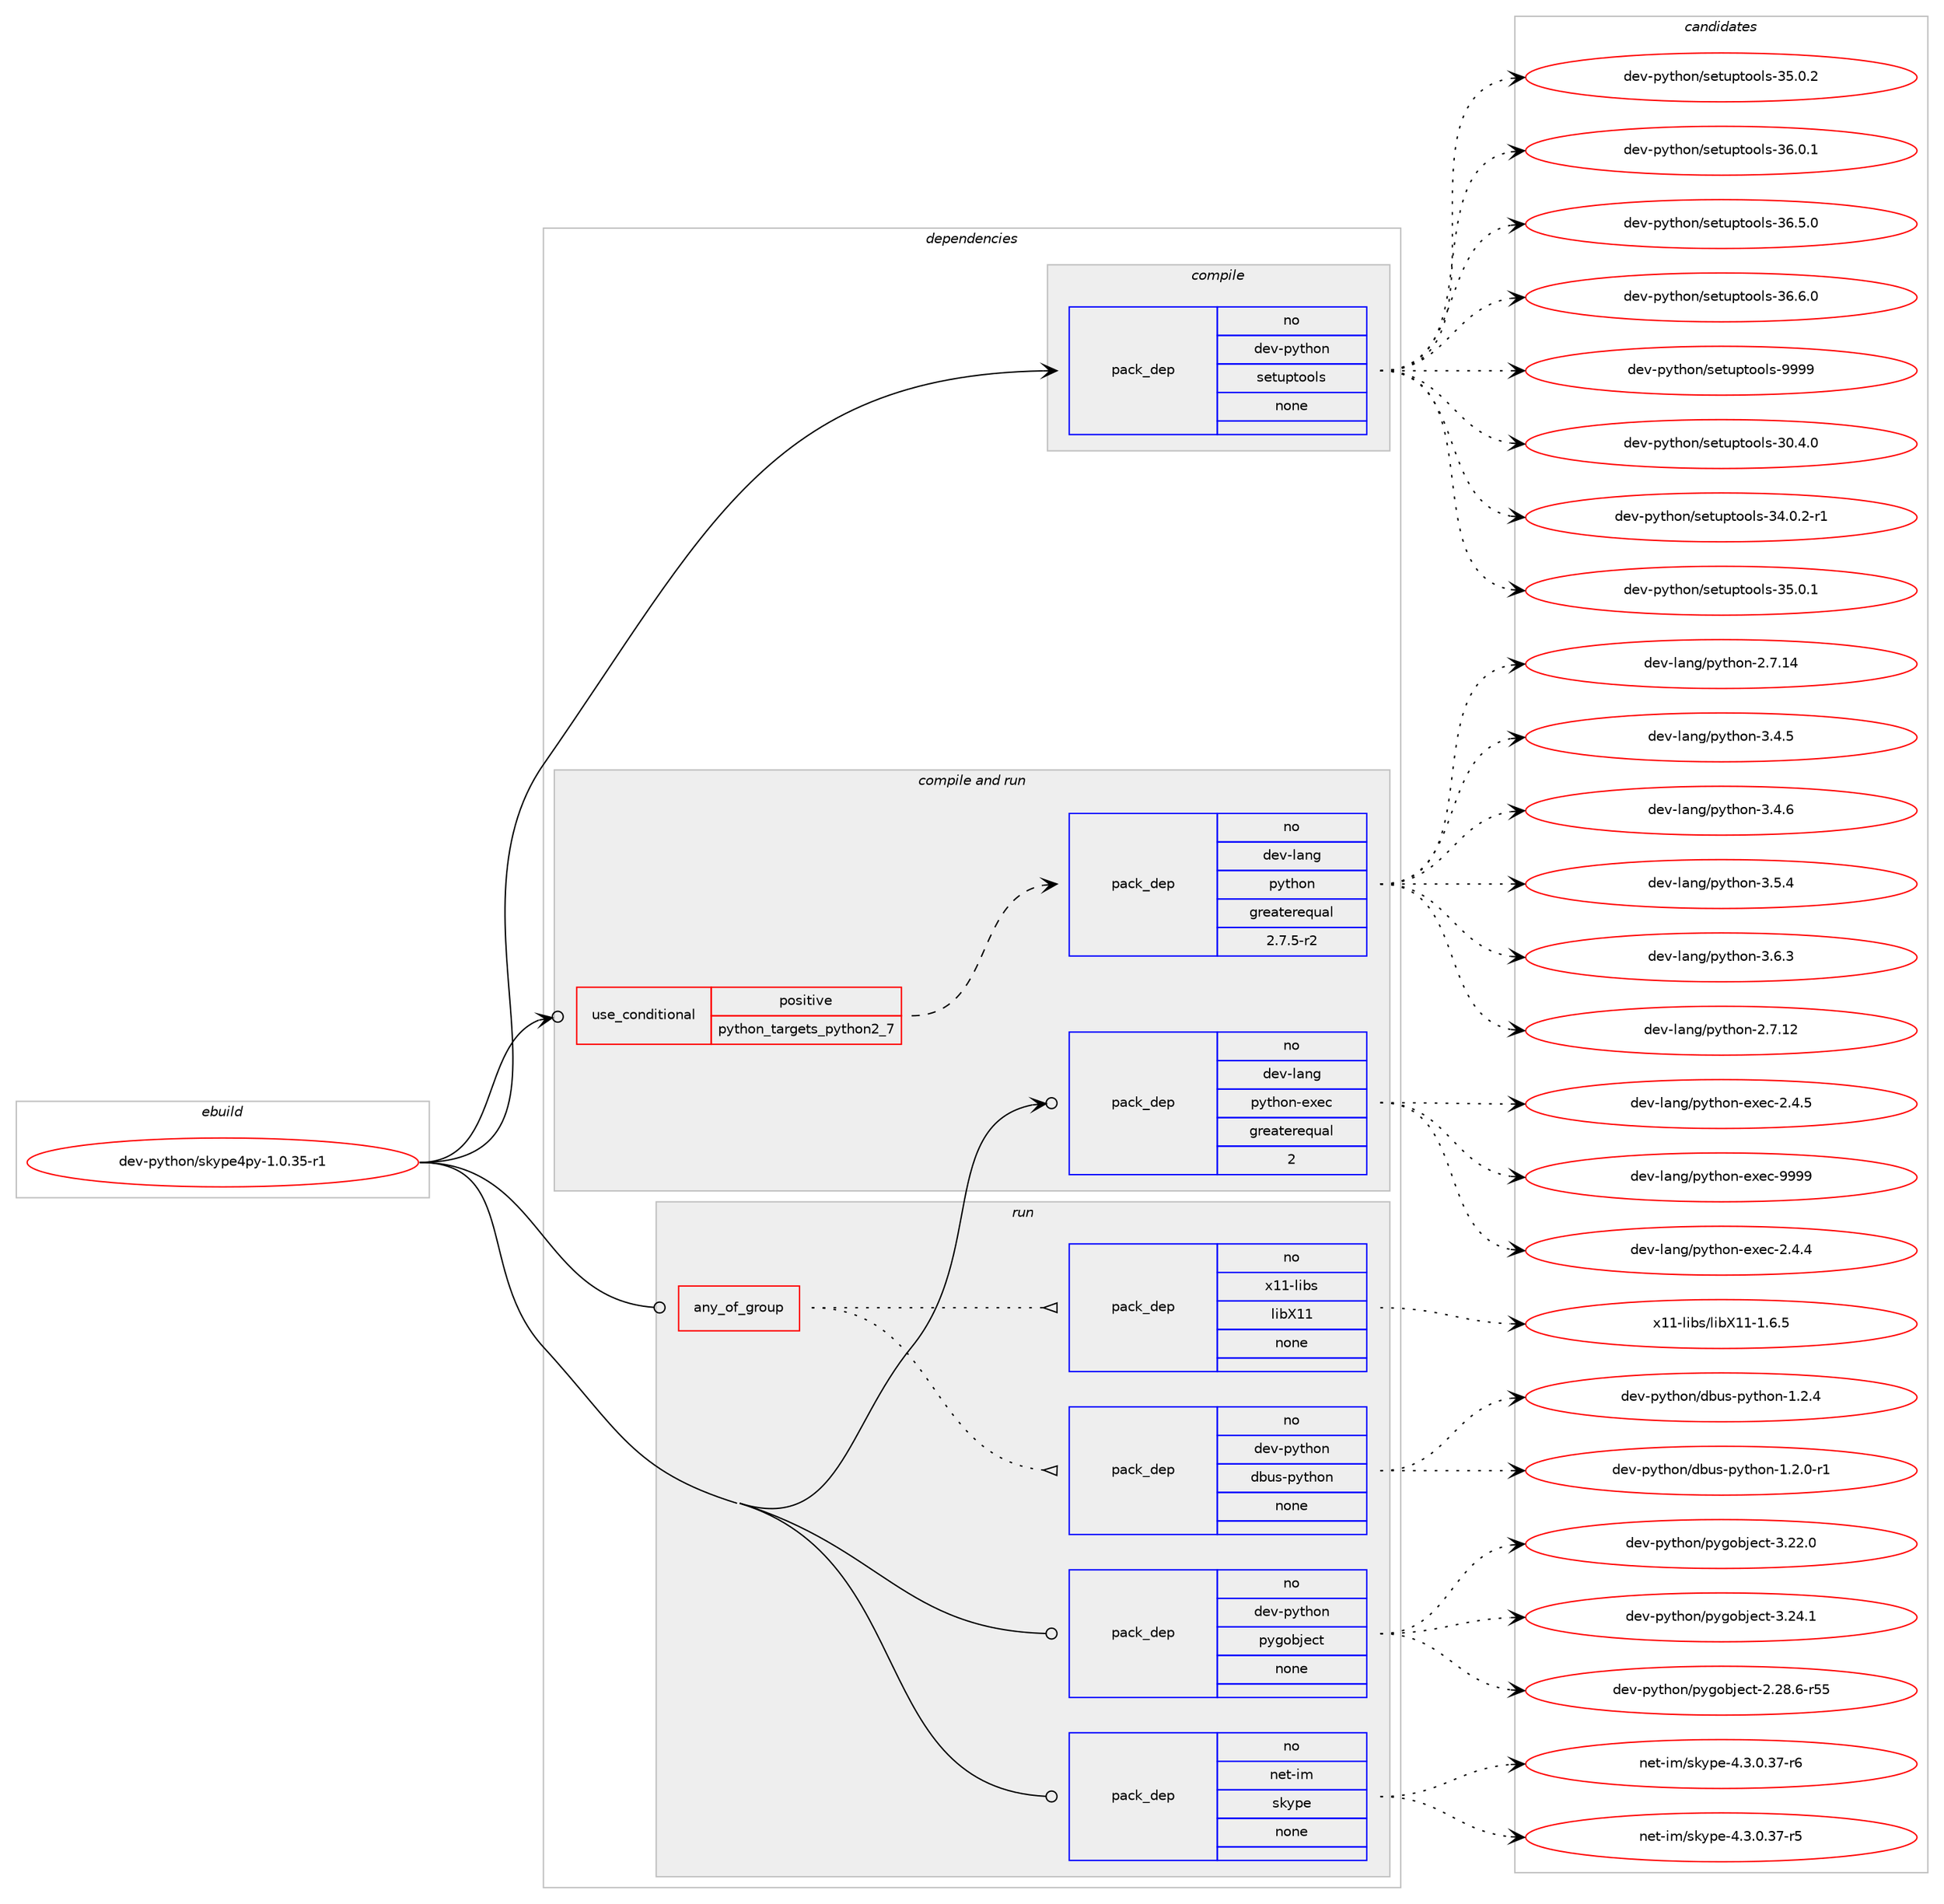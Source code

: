 digraph prolog {

# *************
# Graph options
# *************

newrank=true;
concentrate=true;
compound=true;
graph [rankdir=LR,fontname=Helvetica,fontsize=10,ranksep=1.5];#, ranksep=2.5, nodesep=0.2];
edge  [arrowhead=vee];
node  [fontname=Helvetica,fontsize=10];

# **********
# The ebuild
# **********

subgraph cluster_leftcol {
color=gray;
rank=same;
label=<<i>ebuild</i>>;
id [label="dev-python/skype4py-1.0.35-r1", color=red, width=4, href="../dev-python/skype4py-1.0.35-r1.svg"];
}

# ****************
# The dependencies
# ****************

subgraph cluster_midcol {
color=gray;
label=<<i>dependencies</i>>;
subgraph cluster_compile {
fillcolor="#eeeeee";
style=filled;
label=<<i>compile</i>>;
subgraph pack141849 {
dependency187566 [label=<<TABLE BORDER="0" CELLBORDER="1" CELLSPACING="0" CELLPADDING="4" WIDTH="220"><TR><TD ROWSPAN="6" CELLPADDING="30">pack_dep</TD></TR><TR><TD WIDTH="110">no</TD></TR><TR><TD>dev-python</TD></TR><TR><TD>setuptools</TD></TR><TR><TD>none</TD></TR><TR><TD></TD></TR></TABLE>>, shape=none, color=blue];
}
id:e -> dependency187566:w [weight=20,style="solid",arrowhead="vee"];
}
subgraph cluster_compileandrun {
fillcolor="#eeeeee";
style=filled;
label=<<i>compile and run</i>>;
subgraph cond41763 {
dependency187567 [label=<<TABLE BORDER="0" CELLBORDER="1" CELLSPACING="0" CELLPADDING="4"><TR><TD ROWSPAN="3" CELLPADDING="10">use_conditional</TD></TR><TR><TD>positive</TD></TR><TR><TD>python_targets_python2_7</TD></TR></TABLE>>, shape=none, color=red];
subgraph pack141850 {
dependency187568 [label=<<TABLE BORDER="0" CELLBORDER="1" CELLSPACING="0" CELLPADDING="4" WIDTH="220"><TR><TD ROWSPAN="6" CELLPADDING="30">pack_dep</TD></TR><TR><TD WIDTH="110">no</TD></TR><TR><TD>dev-lang</TD></TR><TR><TD>python</TD></TR><TR><TD>greaterequal</TD></TR><TR><TD>2.7.5-r2</TD></TR></TABLE>>, shape=none, color=blue];
}
dependency187567:e -> dependency187568:w [weight=20,style="dashed",arrowhead="vee"];
}
id:e -> dependency187567:w [weight=20,style="solid",arrowhead="odotvee"];
subgraph pack141851 {
dependency187569 [label=<<TABLE BORDER="0" CELLBORDER="1" CELLSPACING="0" CELLPADDING="4" WIDTH="220"><TR><TD ROWSPAN="6" CELLPADDING="30">pack_dep</TD></TR><TR><TD WIDTH="110">no</TD></TR><TR><TD>dev-lang</TD></TR><TR><TD>python-exec</TD></TR><TR><TD>greaterequal</TD></TR><TR><TD>2</TD></TR></TABLE>>, shape=none, color=blue];
}
id:e -> dependency187569:w [weight=20,style="solid",arrowhead="odotvee"];
}
subgraph cluster_run {
fillcolor="#eeeeee";
style=filled;
label=<<i>run</i>>;
subgraph any3909 {
dependency187570 [label=<<TABLE BORDER="0" CELLBORDER="1" CELLSPACING="0" CELLPADDING="4"><TR><TD CELLPADDING="10">any_of_group</TD></TR></TABLE>>, shape=none, color=red];subgraph pack141852 {
dependency187571 [label=<<TABLE BORDER="0" CELLBORDER="1" CELLSPACING="0" CELLPADDING="4" WIDTH="220"><TR><TD ROWSPAN="6" CELLPADDING="30">pack_dep</TD></TR><TR><TD WIDTH="110">no</TD></TR><TR><TD>dev-python</TD></TR><TR><TD>dbus-python</TD></TR><TR><TD>none</TD></TR><TR><TD></TD></TR></TABLE>>, shape=none, color=blue];
}
dependency187570:e -> dependency187571:w [weight=20,style="dotted",arrowhead="oinv"];
subgraph pack141853 {
dependency187572 [label=<<TABLE BORDER="0" CELLBORDER="1" CELLSPACING="0" CELLPADDING="4" WIDTH="220"><TR><TD ROWSPAN="6" CELLPADDING="30">pack_dep</TD></TR><TR><TD WIDTH="110">no</TD></TR><TR><TD>x11-libs</TD></TR><TR><TD>libX11</TD></TR><TR><TD>none</TD></TR><TR><TD></TD></TR></TABLE>>, shape=none, color=blue];
}
dependency187570:e -> dependency187572:w [weight=20,style="dotted",arrowhead="oinv"];
}
id:e -> dependency187570:w [weight=20,style="solid",arrowhead="odot"];
subgraph pack141854 {
dependency187573 [label=<<TABLE BORDER="0" CELLBORDER="1" CELLSPACING="0" CELLPADDING="4" WIDTH="220"><TR><TD ROWSPAN="6" CELLPADDING="30">pack_dep</TD></TR><TR><TD WIDTH="110">no</TD></TR><TR><TD>dev-python</TD></TR><TR><TD>pygobject</TD></TR><TR><TD>none</TD></TR><TR><TD></TD></TR></TABLE>>, shape=none, color=blue];
}
id:e -> dependency187573:w [weight=20,style="solid",arrowhead="odot"];
subgraph pack141855 {
dependency187574 [label=<<TABLE BORDER="0" CELLBORDER="1" CELLSPACING="0" CELLPADDING="4" WIDTH="220"><TR><TD ROWSPAN="6" CELLPADDING="30">pack_dep</TD></TR><TR><TD WIDTH="110">no</TD></TR><TR><TD>net-im</TD></TR><TR><TD>skype</TD></TR><TR><TD>none</TD></TR><TR><TD></TD></TR></TABLE>>, shape=none, color=blue];
}
id:e -> dependency187574:w [weight=20,style="solid",arrowhead="odot"];
}
}

# **************
# The candidates
# **************

subgraph cluster_choices {
rank=same;
color=gray;
label=<<i>candidates</i>>;

subgraph choice141849 {
color=black;
nodesep=1;
choice100101118451121211161041111104711510111611711211611111110811545514846524648 [label="dev-python/setuptools-30.4.0", color=red, width=4,href="../dev-python/setuptools-30.4.0.svg"];
choice1001011184511212111610411111047115101116117112116111111108115455152464846504511449 [label="dev-python/setuptools-34.0.2-r1", color=red, width=4,href="../dev-python/setuptools-34.0.2-r1.svg"];
choice100101118451121211161041111104711510111611711211611111110811545515346484649 [label="dev-python/setuptools-35.0.1", color=red, width=4,href="../dev-python/setuptools-35.0.1.svg"];
choice100101118451121211161041111104711510111611711211611111110811545515346484650 [label="dev-python/setuptools-35.0.2", color=red, width=4,href="../dev-python/setuptools-35.0.2.svg"];
choice100101118451121211161041111104711510111611711211611111110811545515446484649 [label="dev-python/setuptools-36.0.1", color=red, width=4,href="../dev-python/setuptools-36.0.1.svg"];
choice100101118451121211161041111104711510111611711211611111110811545515446534648 [label="dev-python/setuptools-36.5.0", color=red, width=4,href="../dev-python/setuptools-36.5.0.svg"];
choice100101118451121211161041111104711510111611711211611111110811545515446544648 [label="dev-python/setuptools-36.6.0", color=red, width=4,href="../dev-python/setuptools-36.6.0.svg"];
choice10010111845112121116104111110471151011161171121161111111081154557575757 [label="dev-python/setuptools-9999", color=red, width=4,href="../dev-python/setuptools-9999.svg"];
dependency187566:e -> choice100101118451121211161041111104711510111611711211611111110811545514846524648:w [style=dotted,weight="100"];
dependency187566:e -> choice1001011184511212111610411111047115101116117112116111111108115455152464846504511449:w [style=dotted,weight="100"];
dependency187566:e -> choice100101118451121211161041111104711510111611711211611111110811545515346484649:w [style=dotted,weight="100"];
dependency187566:e -> choice100101118451121211161041111104711510111611711211611111110811545515346484650:w [style=dotted,weight="100"];
dependency187566:e -> choice100101118451121211161041111104711510111611711211611111110811545515446484649:w [style=dotted,weight="100"];
dependency187566:e -> choice100101118451121211161041111104711510111611711211611111110811545515446534648:w [style=dotted,weight="100"];
dependency187566:e -> choice100101118451121211161041111104711510111611711211611111110811545515446544648:w [style=dotted,weight="100"];
dependency187566:e -> choice10010111845112121116104111110471151011161171121161111111081154557575757:w [style=dotted,weight="100"];
}
subgraph choice141850 {
color=black;
nodesep=1;
choice10010111845108971101034711212111610411111045504655464950 [label="dev-lang/python-2.7.12", color=red, width=4,href="../dev-lang/python-2.7.12.svg"];
choice10010111845108971101034711212111610411111045504655464952 [label="dev-lang/python-2.7.14", color=red, width=4,href="../dev-lang/python-2.7.14.svg"];
choice100101118451089711010347112121116104111110455146524653 [label="dev-lang/python-3.4.5", color=red, width=4,href="../dev-lang/python-3.4.5.svg"];
choice100101118451089711010347112121116104111110455146524654 [label="dev-lang/python-3.4.6", color=red, width=4,href="../dev-lang/python-3.4.6.svg"];
choice100101118451089711010347112121116104111110455146534652 [label="dev-lang/python-3.5.4", color=red, width=4,href="../dev-lang/python-3.5.4.svg"];
choice100101118451089711010347112121116104111110455146544651 [label="dev-lang/python-3.6.3", color=red, width=4,href="../dev-lang/python-3.6.3.svg"];
dependency187568:e -> choice10010111845108971101034711212111610411111045504655464950:w [style=dotted,weight="100"];
dependency187568:e -> choice10010111845108971101034711212111610411111045504655464952:w [style=dotted,weight="100"];
dependency187568:e -> choice100101118451089711010347112121116104111110455146524653:w [style=dotted,weight="100"];
dependency187568:e -> choice100101118451089711010347112121116104111110455146524654:w [style=dotted,weight="100"];
dependency187568:e -> choice100101118451089711010347112121116104111110455146534652:w [style=dotted,weight="100"];
dependency187568:e -> choice100101118451089711010347112121116104111110455146544651:w [style=dotted,weight="100"];
}
subgraph choice141851 {
color=black;
nodesep=1;
choice1001011184510897110103471121211161041111104510112010199455046524652 [label="dev-lang/python-exec-2.4.4", color=red, width=4,href="../dev-lang/python-exec-2.4.4.svg"];
choice1001011184510897110103471121211161041111104510112010199455046524653 [label="dev-lang/python-exec-2.4.5", color=red, width=4,href="../dev-lang/python-exec-2.4.5.svg"];
choice10010111845108971101034711212111610411111045101120101994557575757 [label="dev-lang/python-exec-9999", color=red, width=4,href="../dev-lang/python-exec-9999.svg"];
dependency187569:e -> choice1001011184510897110103471121211161041111104510112010199455046524652:w [style=dotted,weight="100"];
dependency187569:e -> choice1001011184510897110103471121211161041111104510112010199455046524653:w [style=dotted,weight="100"];
dependency187569:e -> choice10010111845108971101034711212111610411111045101120101994557575757:w [style=dotted,weight="100"];
}
subgraph choice141852 {
color=black;
nodesep=1;
choice100101118451121211161041111104710098117115451121211161041111104549465046484511449 [label="dev-python/dbus-python-1.2.0-r1", color=red, width=4,href="../dev-python/dbus-python-1.2.0-r1.svg"];
choice10010111845112121116104111110471009811711545112121116104111110454946504652 [label="dev-python/dbus-python-1.2.4", color=red, width=4,href="../dev-python/dbus-python-1.2.4.svg"];
dependency187571:e -> choice100101118451121211161041111104710098117115451121211161041111104549465046484511449:w [style=dotted,weight="100"];
dependency187571:e -> choice10010111845112121116104111110471009811711545112121116104111110454946504652:w [style=dotted,weight="100"];
}
subgraph choice141853 {
color=black;
nodesep=1;
choice120494945108105981154710810598884949454946544653 [label="x11-libs/libX11-1.6.5", color=red, width=4,href="../x11-libs/libX11-1.6.5.svg"];
dependency187572:e -> choice120494945108105981154710810598884949454946544653:w [style=dotted,weight="100"];
}
subgraph choice141854 {
color=black;
nodesep=1;
choice1001011184511212111610411111047112121103111981061019911645504650564654451145353 [label="dev-python/pygobject-2.28.6-r55", color=red, width=4,href="../dev-python/pygobject-2.28.6-r55.svg"];
choice1001011184511212111610411111047112121103111981061019911645514650504648 [label="dev-python/pygobject-3.22.0", color=red, width=4,href="../dev-python/pygobject-3.22.0.svg"];
choice1001011184511212111610411111047112121103111981061019911645514650524649 [label="dev-python/pygobject-3.24.1", color=red, width=4,href="../dev-python/pygobject-3.24.1.svg"];
dependency187573:e -> choice1001011184511212111610411111047112121103111981061019911645504650564654451145353:w [style=dotted,weight="100"];
dependency187573:e -> choice1001011184511212111610411111047112121103111981061019911645514650504648:w [style=dotted,weight="100"];
dependency187573:e -> choice1001011184511212111610411111047112121103111981061019911645514650524649:w [style=dotted,weight="100"];
}
subgraph choice141855 {
color=black;
nodesep=1;
choice11010111645105109471151071211121014552465146484651554511453 [label="net-im/skype-4.3.0.37-r5", color=red, width=4,href="../net-im/skype-4.3.0.37-r5.svg"];
choice11010111645105109471151071211121014552465146484651554511454 [label="net-im/skype-4.3.0.37-r6", color=red, width=4,href="../net-im/skype-4.3.0.37-r6.svg"];
dependency187574:e -> choice11010111645105109471151071211121014552465146484651554511453:w [style=dotted,weight="100"];
dependency187574:e -> choice11010111645105109471151071211121014552465146484651554511454:w [style=dotted,weight="100"];
}
}

}
